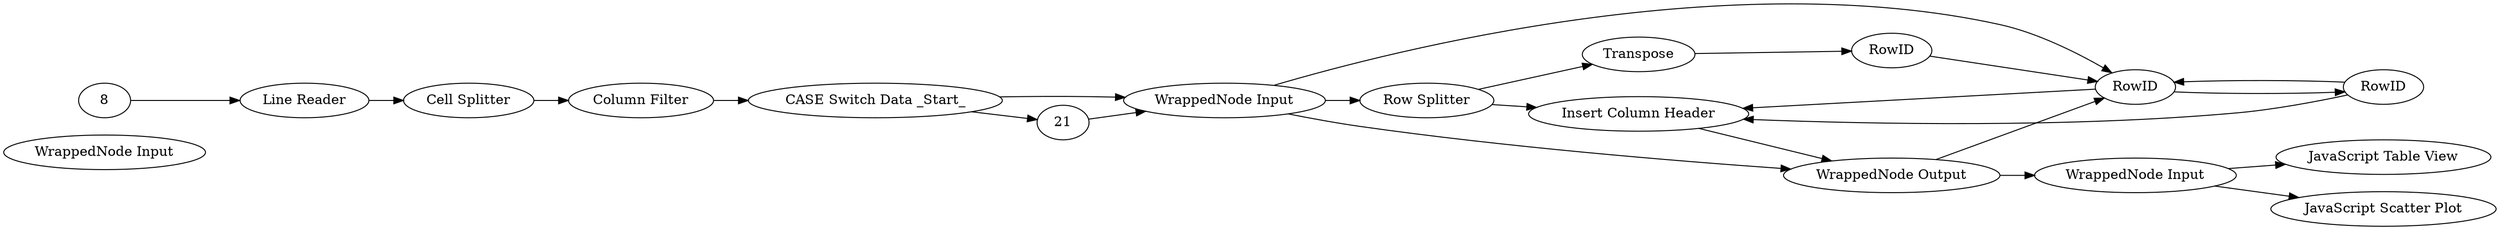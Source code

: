 digraph {
	7 [label="WrappedNode Input"]
	14 [label="WrappedNode Output"]
	17 [label="Merge Variables"]
	18 [label="File Upload Widget"]
	19 [label="String Widget"]
	20 [label="Boolean Widget"]
	9 [label="Line Reader"]
	11 [label="Column Filter"]
	12 [label="CASE Switch Data _Start_"]
	19 [label="CASE Switch Data _End_"]
	20 [label="Column Auto Type Cast"]
	13 [label="Row Splitter"]
	14 [label="Insert Column Header"]
	15 [label=Transpose]
	16 [label=RowID]
	17 [label=RowID]
	18 [label=RowID]
	19 [label="WrappedNode Input"]
	20 [label="WrappedNode Output"]
	22 [label="JavaScript Scatter Plot"]
	23 [label="JavaScript Table View"]
	24 [label="WrappedNode Input"]
	25 [label="WrappedNode Output"]
	25 [label="Cell Splitter"]
	17 -> 14
	18 -> 17
	19 -> 17
	20 -> 17
	13 -> 15
	13 -> 14
	14 -> 20
	15 -> 16
	16 -> 17
	17 -> 18
	18 -> 14
	19 -> 13
	24 -> 22
	24 -> 23
	8 -> 9
	9 -> 25
	11 -> 12
	12 -> 21
	12 -> 19
	19 -> 20
	20 -> 24
	21 -> 19
	25 -> 11
	rankdir=LR
}
